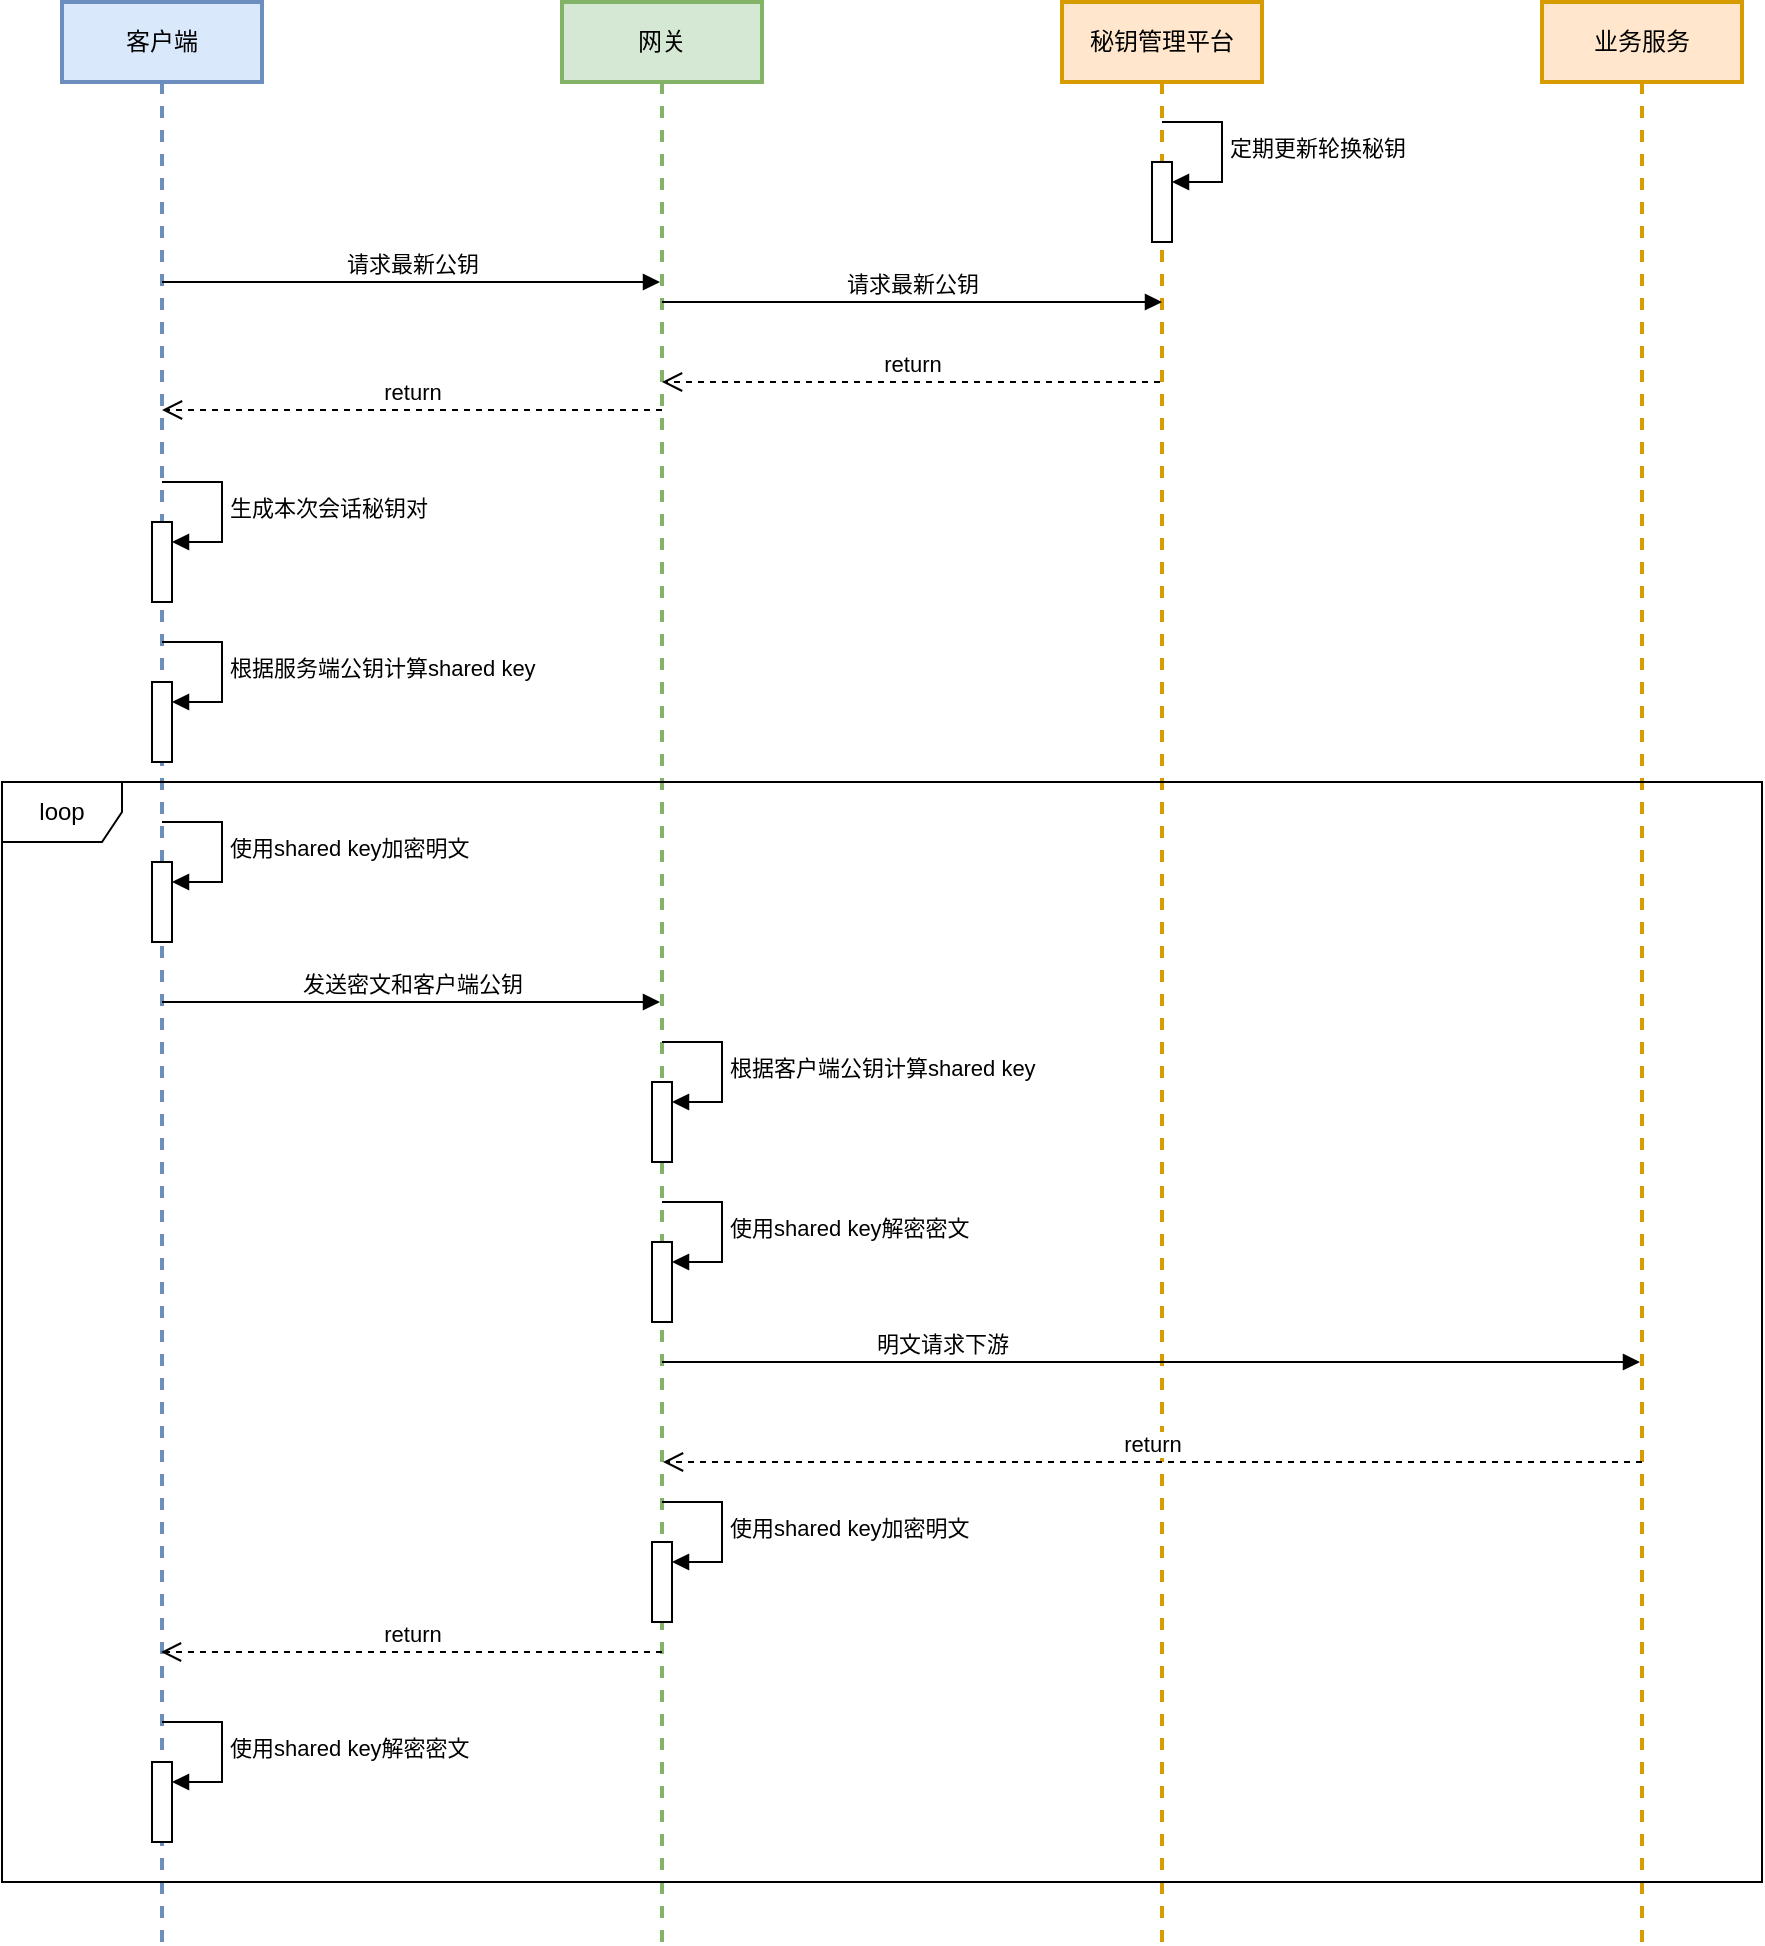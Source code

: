 <mxfile version="26.0.5">
  <diagram name="第 1 页" id="Lia_vT9d6w0j3BdVJNJm">
    <mxGraphModel dx="2440" dy="1234" grid="1" gridSize="10" guides="1" tooltips="1" connect="1" arrows="1" fold="1" page="1" pageScale="1" pageWidth="827" pageHeight="1169" math="0" shadow="0">
      <root>
        <mxCell id="0" />
        <mxCell id="1" parent="0" />
        <mxCell id="V3rbCHPyX3dbFeiNgRLo-1" value="客户端" style="shape=umlLifeline;perimeter=lifelinePerimeter;whiteSpace=wrap;html=1;container=1;dropTarget=0;collapsible=0;recursiveResize=0;outlineConnect=0;portConstraint=eastwest;newEdgeStyle={&quot;curved&quot;:0,&quot;rounded&quot;:0};fillColor=#dae8fc;strokeColor=#6c8ebf;strokeWidth=2;" vertex="1" parent="1">
          <mxGeometry x="60" y="180" width="100" height="970" as="geometry" />
        </mxCell>
        <mxCell id="V3rbCHPyX3dbFeiNgRLo-12" value="" style="html=1;points=[[0,0,0,0,5],[0,1,0,0,-5],[1,0,0,0,5],[1,1,0,0,-5]];perimeter=orthogonalPerimeter;outlineConnect=0;targetShapes=umlLifeline;portConstraint=eastwest;newEdgeStyle={&quot;curved&quot;:0,&quot;rounded&quot;:0};" vertex="1" parent="V3rbCHPyX3dbFeiNgRLo-1">
          <mxGeometry x="45" y="260" width="10" height="40" as="geometry" />
        </mxCell>
        <mxCell id="V3rbCHPyX3dbFeiNgRLo-13" value="生成本次会话秘钥对" style="html=1;align=left;spacingLeft=2;endArrow=block;rounded=0;edgeStyle=orthogonalEdgeStyle;curved=0;rounded=0;" edge="1" target="V3rbCHPyX3dbFeiNgRLo-12" parent="V3rbCHPyX3dbFeiNgRLo-1">
          <mxGeometry relative="1" as="geometry">
            <mxPoint x="50" y="240" as="sourcePoint" />
            <Array as="points">
              <mxPoint x="80" y="270" />
            </Array>
          </mxGeometry>
        </mxCell>
        <mxCell id="V3rbCHPyX3dbFeiNgRLo-14" value="" style="html=1;points=[[0,0,0,0,5],[0,1,0,0,-5],[1,0,0,0,5],[1,1,0,0,-5]];perimeter=orthogonalPerimeter;outlineConnect=0;targetShapes=umlLifeline;portConstraint=eastwest;newEdgeStyle={&quot;curved&quot;:0,&quot;rounded&quot;:0};" vertex="1" parent="V3rbCHPyX3dbFeiNgRLo-1">
          <mxGeometry x="45" y="340" width="10" height="40" as="geometry" />
        </mxCell>
        <mxCell id="V3rbCHPyX3dbFeiNgRLo-15" value="根据服务端公钥计算shared key" style="html=1;align=left;spacingLeft=2;endArrow=block;rounded=0;edgeStyle=orthogonalEdgeStyle;curved=0;rounded=0;" edge="1" target="V3rbCHPyX3dbFeiNgRLo-14" parent="V3rbCHPyX3dbFeiNgRLo-1">
          <mxGeometry relative="1" as="geometry">
            <mxPoint x="50" y="320" as="sourcePoint" />
            <Array as="points">
              <mxPoint x="80" y="350" />
            </Array>
          </mxGeometry>
        </mxCell>
        <mxCell id="V3rbCHPyX3dbFeiNgRLo-16" value="" style="html=1;points=[[0,0,0,0,5],[0,1,0,0,-5],[1,0,0,0,5],[1,1,0,0,-5]];perimeter=orthogonalPerimeter;outlineConnect=0;targetShapes=umlLifeline;portConstraint=eastwest;newEdgeStyle={&quot;curved&quot;:0,&quot;rounded&quot;:0};" vertex="1" parent="V3rbCHPyX3dbFeiNgRLo-1">
          <mxGeometry x="45" y="430" width="10" height="40" as="geometry" />
        </mxCell>
        <mxCell id="V3rbCHPyX3dbFeiNgRLo-17" value="使用shared key加密明文" style="html=1;align=left;spacingLeft=2;endArrow=block;rounded=0;edgeStyle=orthogonalEdgeStyle;curved=0;rounded=0;" edge="1" target="V3rbCHPyX3dbFeiNgRLo-16" parent="V3rbCHPyX3dbFeiNgRLo-1">
          <mxGeometry relative="1" as="geometry">
            <mxPoint x="50" y="410" as="sourcePoint" />
            <Array as="points">
              <mxPoint x="80" y="440" />
            </Array>
          </mxGeometry>
        </mxCell>
        <mxCell id="V3rbCHPyX3dbFeiNgRLo-32" value="" style="html=1;points=[[0,0,0,0,5],[0,1,0,0,-5],[1,0,0,0,5],[1,1,0,0,-5]];perimeter=orthogonalPerimeter;outlineConnect=0;targetShapes=umlLifeline;portConstraint=eastwest;newEdgeStyle={&quot;curved&quot;:0,&quot;rounded&quot;:0};" vertex="1" parent="V3rbCHPyX3dbFeiNgRLo-1">
          <mxGeometry x="45" y="880" width="10" height="40" as="geometry" />
        </mxCell>
        <mxCell id="V3rbCHPyX3dbFeiNgRLo-33" value="使用shared key解密密文" style="html=1;align=left;spacingLeft=2;endArrow=block;rounded=0;edgeStyle=orthogonalEdgeStyle;curved=0;rounded=0;" edge="1" parent="V3rbCHPyX3dbFeiNgRLo-1" target="V3rbCHPyX3dbFeiNgRLo-32">
          <mxGeometry relative="1" as="geometry">
            <mxPoint x="50" y="860" as="sourcePoint" />
            <Array as="points">
              <mxPoint x="80" y="890" />
            </Array>
          </mxGeometry>
        </mxCell>
        <mxCell id="V3rbCHPyX3dbFeiNgRLo-3" value="网关" style="shape=umlLifeline;perimeter=lifelinePerimeter;whiteSpace=wrap;html=1;container=1;dropTarget=0;collapsible=0;recursiveResize=0;outlineConnect=0;portConstraint=eastwest;newEdgeStyle={&quot;curved&quot;:0,&quot;rounded&quot;:0};fillColor=#d5e8d4;strokeColor=#82b366;strokeWidth=2;" vertex="1" parent="1">
          <mxGeometry x="310" y="180" width="100" height="970" as="geometry" />
        </mxCell>
        <mxCell id="V3rbCHPyX3dbFeiNgRLo-19" value="" style="html=1;points=[[0,0,0,0,5],[0,1,0,0,-5],[1,0,0,0,5],[1,1,0,0,-5]];perimeter=orthogonalPerimeter;outlineConnect=0;targetShapes=umlLifeline;portConstraint=eastwest;newEdgeStyle={&quot;curved&quot;:0,&quot;rounded&quot;:0};" vertex="1" parent="V3rbCHPyX3dbFeiNgRLo-3">
          <mxGeometry x="45" y="540" width="10" height="40" as="geometry" />
        </mxCell>
        <mxCell id="V3rbCHPyX3dbFeiNgRLo-20" value="根据客户端公钥计算shared key" style="html=1;align=left;spacingLeft=2;endArrow=block;rounded=0;edgeStyle=orthogonalEdgeStyle;curved=0;rounded=0;" edge="1" target="V3rbCHPyX3dbFeiNgRLo-19" parent="V3rbCHPyX3dbFeiNgRLo-3">
          <mxGeometry relative="1" as="geometry">
            <mxPoint x="50" y="520" as="sourcePoint" />
            <Array as="points">
              <mxPoint x="80" y="550" />
            </Array>
          </mxGeometry>
        </mxCell>
        <mxCell id="V3rbCHPyX3dbFeiNgRLo-22" value="" style="html=1;points=[[0,0,0,0,5],[0,1,0,0,-5],[1,0,0,0,5],[1,1,0,0,-5]];perimeter=orthogonalPerimeter;outlineConnect=0;targetShapes=umlLifeline;portConstraint=eastwest;newEdgeStyle={&quot;curved&quot;:0,&quot;rounded&quot;:0};" vertex="1" parent="V3rbCHPyX3dbFeiNgRLo-3">
          <mxGeometry x="45" y="620" width="10" height="40" as="geometry" />
        </mxCell>
        <mxCell id="V3rbCHPyX3dbFeiNgRLo-23" value="使用shared key解密密文" style="html=1;align=left;spacingLeft=2;endArrow=block;rounded=0;edgeStyle=orthogonalEdgeStyle;curved=0;rounded=0;" edge="1" target="V3rbCHPyX3dbFeiNgRLo-22" parent="V3rbCHPyX3dbFeiNgRLo-3">
          <mxGeometry relative="1" as="geometry">
            <mxPoint x="50" y="600" as="sourcePoint" />
            <Array as="points">
              <mxPoint x="80" y="630" />
            </Array>
          </mxGeometry>
        </mxCell>
        <mxCell id="V3rbCHPyX3dbFeiNgRLo-29" value="" style="html=1;points=[[0,0,0,0,5],[0,1,0,0,-5],[1,0,0,0,5],[1,1,0,0,-5]];perimeter=orthogonalPerimeter;outlineConnect=0;targetShapes=umlLifeline;portConstraint=eastwest;newEdgeStyle={&quot;curved&quot;:0,&quot;rounded&quot;:0};" vertex="1" parent="V3rbCHPyX3dbFeiNgRLo-3">
          <mxGeometry x="45" y="770" width="10" height="40" as="geometry" />
        </mxCell>
        <mxCell id="V3rbCHPyX3dbFeiNgRLo-30" value="使用shared key加密明文" style="html=1;align=left;spacingLeft=2;endArrow=block;rounded=0;edgeStyle=orthogonalEdgeStyle;curved=0;rounded=0;" edge="1" parent="V3rbCHPyX3dbFeiNgRLo-3" target="V3rbCHPyX3dbFeiNgRLo-29">
          <mxGeometry relative="1" as="geometry">
            <mxPoint x="50" y="750" as="sourcePoint" />
            <Array as="points">
              <mxPoint x="80" y="780" />
            </Array>
          </mxGeometry>
        </mxCell>
        <mxCell id="V3rbCHPyX3dbFeiNgRLo-4" value="秘钥管理平台" style="shape=umlLifeline;perimeter=lifelinePerimeter;whiteSpace=wrap;html=1;container=1;dropTarget=0;collapsible=0;recursiveResize=0;outlineConnect=0;portConstraint=eastwest;newEdgeStyle={&quot;curved&quot;:0,&quot;rounded&quot;:0};fillColor=#ffe6cc;strokeColor=#d79b00;strokeWidth=2;" vertex="1" parent="1">
          <mxGeometry x="560" y="180" width="100" height="970" as="geometry" />
        </mxCell>
        <mxCell id="V3rbCHPyX3dbFeiNgRLo-5" value="" style="html=1;points=[[0,0,0,0,5],[0,1,0,0,-5],[1,0,0,0,5],[1,1,0,0,-5]];perimeter=orthogonalPerimeter;outlineConnect=0;targetShapes=umlLifeline;portConstraint=eastwest;newEdgeStyle={&quot;curved&quot;:0,&quot;rounded&quot;:0};" vertex="1" parent="V3rbCHPyX3dbFeiNgRLo-4">
          <mxGeometry x="45" y="80" width="10" height="40" as="geometry" />
        </mxCell>
        <mxCell id="V3rbCHPyX3dbFeiNgRLo-6" value="定期更新轮换秘钥" style="html=1;align=left;spacingLeft=2;endArrow=block;rounded=0;edgeStyle=orthogonalEdgeStyle;curved=0;rounded=0;" edge="1" target="V3rbCHPyX3dbFeiNgRLo-5" parent="V3rbCHPyX3dbFeiNgRLo-4">
          <mxGeometry relative="1" as="geometry">
            <mxPoint x="50" y="60" as="sourcePoint" />
            <Array as="points">
              <mxPoint x="80" y="90" />
            </Array>
          </mxGeometry>
        </mxCell>
        <mxCell id="V3rbCHPyX3dbFeiNgRLo-7" value="请求最新公钥" style="html=1;verticalAlign=bottom;endArrow=block;curved=0;rounded=0;" edge="1" parent="1" target="V3rbCHPyX3dbFeiNgRLo-3">
          <mxGeometry width="80" relative="1" as="geometry">
            <mxPoint x="110" y="320" as="sourcePoint" />
            <mxPoint x="190" y="320" as="targetPoint" />
          </mxGeometry>
        </mxCell>
        <mxCell id="V3rbCHPyX3dbFeiNgRLo-9" value="请求最新公钥" style="html=1;verticalAlign=bottom;endArrow=block;curved=0;rounded=0;" edge="1" parent="1">
          <mxGeometry width="80" relative="1" as="geometry">
            <mxPoint x="360" y="330" as="sourcePoint" />
            <mxPoint x="610" y="330" as="targetPoint" />
          </mxGeometry>
        </mxCell>
        <mxCell id="V3rbCHPyX3dbFeiNgRLo-10" value="return" style="html=1;verticalAlign=bottom;endArrow=open;dashed=1;endSize=8;curved=0;rounded=0;" edge="1" parent="1" source="V3rbCHPyX3dbFeiNgRLo-4">
          <mxGeometry relative="1" as="geometry">
            <mxPoint x="440" y="370" as="sourcePoint" />
            <mxPoint x="360" y="370" as="targetPoint" />
          </mxGeometry>
        </mxCell>
        <mxCell id="V3rbCHPyX3dbFeiNgRLo-11" value="return" style="html=1;verticalAlign=bottom;endArrow=open;dashed=1;endSize=8;curved=0;rounded=0;" edge="1" parent="1">
          <mxGeometry relative="1" as="geometry">
            <mxPoint x="360" y="384" as="sourcePoint" />
            <mxPoint x="110" y="384" as="targetPoint" />
          </mxGeometry>
        </mxCell>
        <mxCell id="V3rbCHPyX3dbFeiNgRLo-18" value="发送密文和客户端公钥" style="html=1;verticalAlign=bottom;endArrow=block;curved=0;rounded=0;" edge="1" parent="1" target="V3rbCHPyX3dbFeiNgRLo-3">
          <mxGeometry width="80" relative="1" as="geometry">
            <mxPoint x="110" y="680" as="sourcePoint" />
            <mxPoint x="190" y="680" as="targetPoint" />
          </mxGeometry>
        </mxCell>
        <mxCell id="V3rbCHPyX3dbFeiNgRLo-24" value="业务服务" style="shape=umlLifeline;perimeter=lifelinePerimeter;whiteSpace=wrap;html=1;container=1;dropTarget=0;collapsible=0;recursiveResize=0;outlineConnect=0;portConstraint=eastwest;newEdgeStyle={&quot;curved&quot;:0,&quot;rounded&quot;:0};fillColor=#ffe6cc;strokeColor=#d79b00;strokeWidth=2;" vertex="1" parent="1">
          <mxGeometry x="800" y="180" width="100" height="970" as="geometry" />
        </mxCell>
        <mxCell id="V3rbCHPyX3dbFeiNgRLo-27" value="明文请求下游" style="html=1;verticalAlign=bottom;endArrow=block;curved=0;rounded=0;" edge="1" parent="1" target="V3rbCHPyX3dbFeiNgRLo-24">
          <mxGeometry x="-0.428" width="80" relative="1" as="geometry">
            <mxPoint x="360" y="860" as="sourcePoint" />
            <mxPoint x="440" y="860" as="targetPoint" />
            <mxPoint as="offset" />
          </mxGeometry>
        </mxCell>
        <mxCell id="V3rbCHPyX3dbFeiNgRLo-28" value="return" style="html=1;verticalAlign=bottom;endArrow=open;dashed=1;endSize=8;curved=0;rounded=0;" edge="1" parent="1" target="V3rbCHPyX3dbFeiNgRLo-3">
          <mxGeometry relative="1" as="geometry">
            <mxPoint x="850" y="910" as="sourcePoint" />
            <mxPoint x="770" y="910" as="targetPoint" />
          </mxGeometry>
        </mxCell>
        <mxCell id="V3rbCHPyX3dbFeiNgRLo-31" value="return" style="html=1;verticalAlign=bottom;endArrow=open;dashed=1;endSize=8;curved=0;rounded=0;" edge="1" parent="1">
          <mxGeometry relative="1" as="geometry">
            <mxPoint x="360" y="1005" as="sourcePoint" />
            <mxPoint x="109.5" y="1005" as="targetPoint" />
          </mxGeometry>
        </mxCell>
        <mxCell id="V3rbCHPyX3dbFeiNgRLo-35" value="loop" style="shape=umlFrame;whiteSpace=wrap;html=1;pointerEvents=0;" vertex="1" parent="1">
          <mxGeometry x="30" y="570" width="880" height="550" as="geometry" />
        </mxCell>
      </root>
    </mxGraphModel>
  </diagram>
</mxfile>
